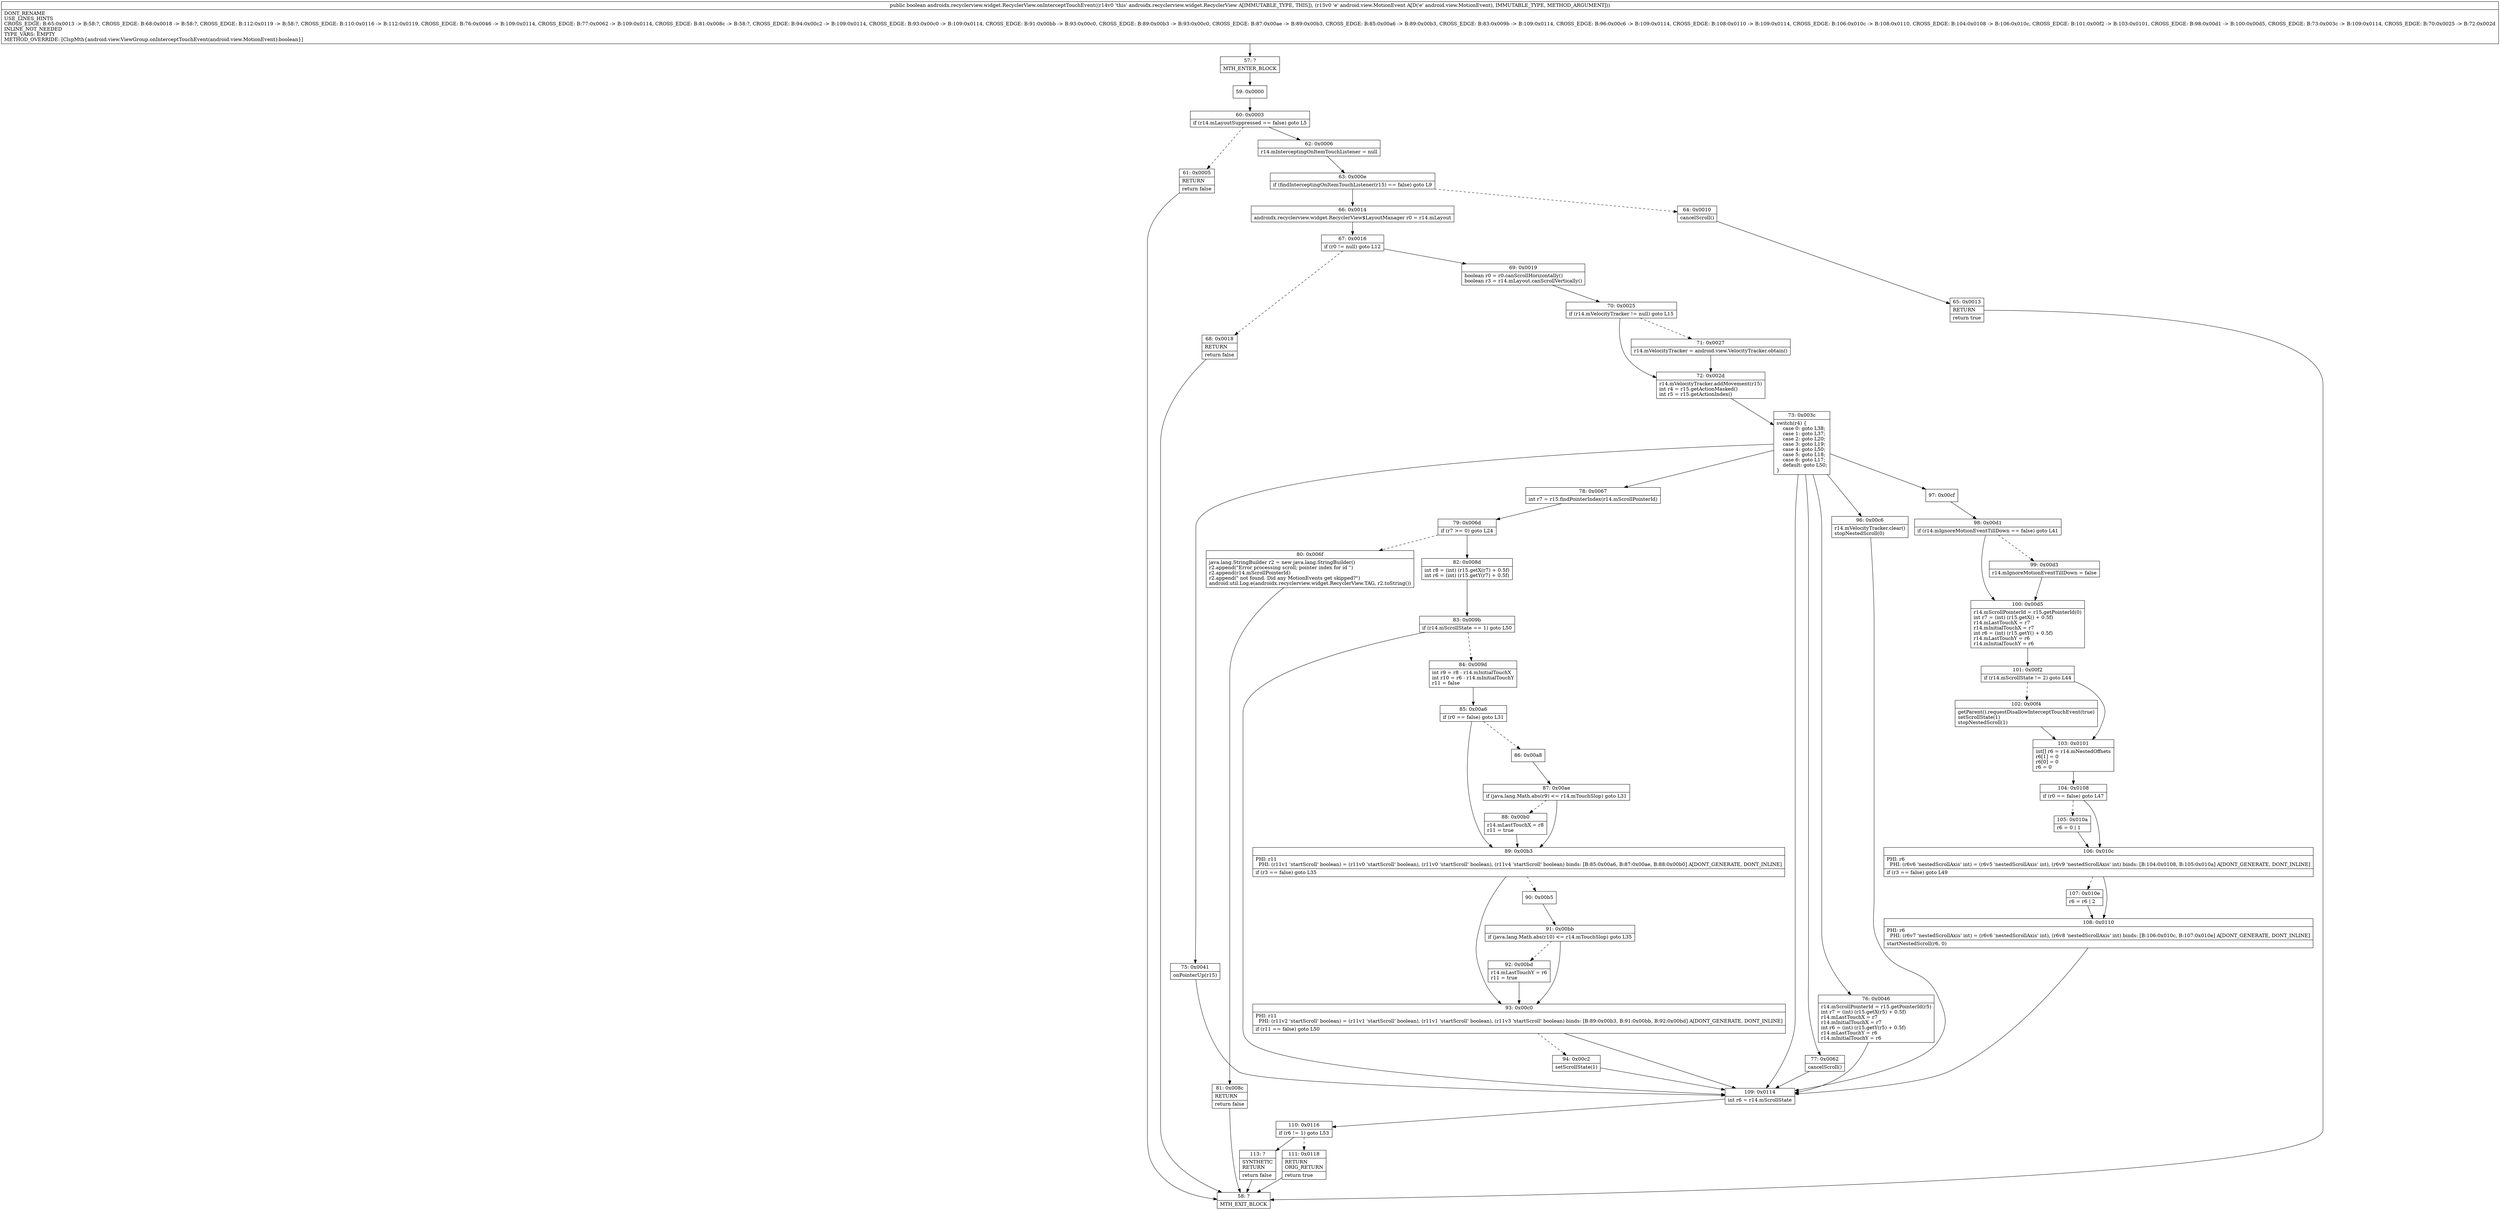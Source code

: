 digraph "CFG forandroidx.recyclerview.widget.RecyclerView.onInterceptTouchEvent(Landroid\/view\/MotionEvent;)Z" {
Node_57 [shape=record,label="{57\:\ ?|MTH_ENTER_BLOCK\l}"];
Node_59 [shape=record,label="{59\:\ 0x0000}"];
Node_60 [shape=record,label="{60\:\ 0x0003|if (r14.mLayoutSuppressed == false) goto L5\l}"];
Node_61 [shape=record,label="{61\:\ 0x0005|RETURN\l|return false\l}"];
Node_58 [shape=record,label="{58\:\ ?|MTH_EXIT_BLOCK\l}"];
Node_62 [shape=record,label="{62\:\ 0x0006|r14.mInterceptingOnItemTouchListener = null\l}"];
Node_63 [shape=record,label="{63\:\ 0x000e|if (findInterceptingOnItemTouchListener(r15) == false) goto L9\l}"];
Node_64 [shape=record,label="{64\:\ 0x0010|cancelScroll()\l}"];
Node_65 [shape=record,label="{65\:\ 0x0013|RETURN\l|return true\l}"];
Node_66 [shape=record,label="{66\:\ 0x0014|androidx.recyclerview.widget.RecyclerView$LayoutManager r0 = r14.mLayout\l}"];
Node_67 [shape=record,label="{67\:\ 0x0016|if (r0 != null) goto L12\l}"];
Node_68 [shape=record,label="{68\:\ 0x0018|RETURN\l|return false\l}"];
Node_69 [shape=record,label="{69\:\ 0x0019|boolean r0 = r0.canScrollHorizontally()\lboolean r3 = r14.mLayout.canScrollVertically()\l}"];
Node_70 [shape=record,label="{70\:\ 0x0025|if (r14.mVelocityTracker != null) goto L15\l}"];
Node_71 [shape=record,label="{71\:\ 0x0027|r14.mVelocityTracker = android.view.VelocityTracker.obtain()\l}"];
Node_72 [shape=record,label="{72\:\ 0x002d|r14.mVelocityTracker.addMovement(r15)\lint r4 = r15.getActionMasked()\lint r5 = r15.getActionIndex()\l}"];
Node_73 [shape=record,label="{73\:\ 0x003c|switch(r4) \{\l    case 0: goto L38;\l    case 1: goto L37;\l    case 2: goto L20;\l    case 3: goto L19;\l    case 4: goto L50;\l    case 5: goto L18;\l    case 6: goto L17;\l    default: goto L50;\l\}\l}"];
Node_75 [shape=record,label="{75\:\ 0x0041|onPointerUp(r15)\l}"];
Node_76 [shape=record,label="{76\:\ 0x0046|r14.mScrollPointerId = r15.getPointerId(r5)\lint r7 = (int) (r15.getX(r5) + 0.5f)\lr14.mLastTouchX = r7\lr14.mInitialTouchX = r7\lint r6 = (int) (r15.getY(r5) + 0.5f)\lr14.mLastTouchY = r6\lr14.mInitialTouchY = r6\l}"];
Node_77 [shape=record,label="{77\:\ 0x0062|cancelScroll()\l}"];
Node_78 [shape=record,label="{78\:\ 0x0067|int r7 = r15.findPointerIndex(r14.mScrollPointerId)\l}"];
Node_79 [shape=record,label="{79\:\ 0x006d|if (r7 \>= 0) goto L24\l}"];
Node_80 [shape=record,label="{80\:\ 0x006f|java.lang.StringBuilder r2 = new java.lang.StringBuilder()\lr2.append(\"Error processing scroll; pointer index for id \")\lr2.append(r14.mScrollPointerId)\lr2.append(\" not found. Did any MotionEvents get skipped?\")\landroid.util.Log.e(androidx.recyclerview.widget.RecyclerView.TAG, r2.toString())\l}"];
Node_81 [shape=record,label="{81\:\ 0x008c|RETURN\l|return false\l}"];
Node_82 [shape=record,label="{82\:\ 0x008d|int r8 = (int) (r15.getX(r7) + 0.5f)\lint r6 = (int) (r15.getY(r7) + 0.5f)\l}"];
Node_83 [shape=record,label="{83\:\ 0x009b|if (r14.mScrollState == 1) goto L50\l}"];
Node_84 [shape=record,label="{84\:\ 0x009d|int r9 = r8 \- r14.mInitialTouchX\lint r10 = r6 \- r14.mInitialTouchY\lr11 = false\l}"];
Node_85 [shape=record,label="{85\:\ 0x00a6|if (r0 == false) goto L31\l}"];
Node_86 [shape=record,label="{86\:\ 0x00a8}"];
Node_87 [shape=record,label="{87\:\ 0x00ae|if (java.lang.Math.abs(r9) \<= r14.mTouchSlop) goto L31\l}"];
Node_88 [shape=record,label="{88\:\ 0x00b0|r14.mLastTouchX = r8\lr11 = true\l}"];
Node_89 [shape=record,label="{89\:\ 0x00b3|PHI: r11 \l  PHI: (r11v1 'startScroll' boolean) = (r11v0 'startScroll' boolean), (r11v0 'startScroll' boolean), (r11v4 'startScroll' boolean) binds: [B:85:0x00a6, B:87:0x00ae, B:88:0x00b0] A[DONT_GENERATE, DONT_INLINE]\l|if (r3 == false) goto L35\l}"];
Node_90 [shape=record,label="{90\:\ 0x00b5}"];
Node_91 [shape=record,label="{91\:\ 0x00bb|if (java.lang.Math.abs(r10) \<= r14.mTouchSlop) goto L35\l}"];
Node_92 [shape=record,label="{92\:\ 0x00bd|r14.mLastTouchY = r6\lr11 = true\l}"];
Node_93 [shape=record,label="{93\:\ 0x00c0|PHI: r11 \l  PHI: (r11v2 'startScroll' boolean) = (r11v1 'startScroll' boolean), (r11v1 'startScroll' boolean), (r11v3 'startScroll' boolean) binds: [B:89:0x00b3, B:91:0x00bb, B:92:0x00bd] A[DONT_GENERATE, DONT_INLINE]\l|if (r11 == false) goto L50\l}"];
Node_94 [shape=record,label="{94\:\ 0x00c2|setScrollState(1)\l}"];
Node_96 [shape=record,label="{96\:\ 0x00c6|r14.mVelocityTracker.clear()\lstopNestedScroll(0)\l}"];
Node_97 [shape=record,label="{97\:\ 0x00cf}"];
Node_98 [shape=record,label="{98\:\ 0x00d1|if (r14.mIgnoreMotionEventTillDown == false) goto L41\l}"];
Node_99 [shape=record,label="{99\:\ 0x00d3|r14.mIgnoreMotionEventTillDown = false\l}"];
Node_100 [shape=record,label="{100\:\ 0x00d5|r14.mScrollPointerId = r15.getPointerId(0)\lint r7 = (int) (r15.getX() + 0.5f)\lr14.mLastTouchX = r7\lr14.mInitialTouchX = r7\lint r6 = (int) (r15.getY() + 0.5f)\lr14.mLastTouchY = r6\lr14.mInitialTouchY = r6\l}"];
Node_101 [shape=record,label="{101\:\ 0x00f2|if (r14.mScrollState != 2) goto L44\l}"];
Node_102 [shape=record,label="{102\:\ 0x00f4|getParent().requestDisallowInterceptTouchEvent(true)\lsetScrollState(1)\lstopNestedScroll(1)\l}"];
Node_103 [shape=record,label="{103\:\ 0x0101|int[] r6 = r14.mNestedOffsets\lr6[1] = 0\lr6[0] = 0\lr6 = 0\l}"];
Node_104 [shape=record,label="{104\:\ 0x0108|if (r0 == false) goto L47\l}"];
Node_105 [shape=record,label="{105\:\ 0x010a|r6 = 0 \| 1\l}"];
Node_106 [shape=record,label="{106\:\ 0x010c|PHI: r6 \l  PHI: (r6v6 'nestedScrollAxis' int) = (r6v5 'nestedScrollAxis' int), (r6v9 'nestedScrollAxis' int) binds: [B:104:0x0108, B:105:0x010a] A[DONT_GENERATE, DONT_INLINE]\l|if (r3 == false) goto L49\l}"];
Node_107 [shape=record,label="{107\:\ 0x010e|r6 = r6 \| 2\l}"];
Node_108 [shape=record,label="{108\:\ 0x0110|PHI: r6 \l  PHI: (r6v7 'nestedScrollAxis' int) = (r6v6 'nestedScrollAxis' int), (r6v8 'nestedScrollAxis' int) binds: [B:106:0x010c, B:107:0x010e] A[DONT_GENERATE, DONT_INLINE]\l|startNestedScroll(r6, 0)\l}"];
Node_109 [shape=record,label="{109\:\ 0x0114|int r6 = r14.mScrollState\l}"];
Node_110 [shape=record,label="{110\:\ 0x0116|if (r6 != 1) goto L53\l}"];
Node_111 [shape=record,label="{111\:\ 0x0118|RETURN\lORIG_RETURN\l|return true\l}"];
Node_113 [shape=record,label="{113\:\ ?|SYNTHETIC\lRETURN\l|return false\l}"];
MethodNode[shape=record,label="{public boolean androidx.recyclerview.widget.RecyclerView.onInterceptTouchEvent((r14v0 'this' androidx.recyclerview.widget.RecyclerView A[IMMUTABLE_TYPE, THIS]), (r15v0 'e' android.view.MotionEvent A[D('e' android.view.MotionEvent), IMMUTABLE_TYPE, METHOD_ARGUMENT]))  | DONT_RENAME\lUSE_LINES_HINTS\lCROSS_EDGE: B:65:0x0013 \-\> B:58:?, CROSS_EDGE: B:68:0x0018 \-\> B:58:?, CROSS_EDGE: B:112:0x0119 \-\> B:58:?, CROSS_EDGE: B:110:0x0116 \-\> B:112:0x0119, CROSS_EDGE: B:76:0x0046 \-\> B:109:0x0114, CROSS_EDGE: B:77:0x0062 \-\> B:109:0x0114, CROSS_EDGE: B:81:0x008c \-\> B:58:?, CROSS_EDGE: B:94:0x00c2 \-\> B:109:0x0114, CROSS_EDGE: B:93:0x00c0 \-\> B:109:0x0114, CROSS_EDGE: B:91:0x00bb \-\> B:93:0x00c0, CROSS_EDGE: B:89:0x00b3 \-\> B:93:0x00c0, CROSS_EDGE: B:87:0x00ae \-\> B:89:0x00b3, CROSS_EDGE: B:85:0x00a6 \-\> B:89:0x00b3, CROSS_EDGE: B:83:0x009b \-\> B:109:0x0114, CROSS_EDGE: B:96:0x00c6 \-\> B:109:0x0114, CROSS_EDGE: B:108:0x0110 \-\> B:109:0x0114, CROSS_EDGE: B:106:0x010c \-\> B:108:0x0110, CROSS_EDGE: B:104:0x0108 \-\> B:106:0x010c, CROSS_EDGE: B:101:0x00f2 \-\> B:103:0x0101, CROSS_EDGE: B:98:0x00d1 \-\> B:100:0x00d5, CROSS_EDGE: B:73:0x003c \-\> B:109:0x0114, CROSS_EDGE: B:70:0x0025 \-\> B:72:0x002d\lINLINE_NOT_NEEDED\lTYPE_VARS: EMPTY\lMETHOD_OVERRIDE: [ClspMth\{android.view.ViewGroup.onInterceptTouchEvent(android.view.MotionEvent):boolean\}]\l}"];
MethodNode -> Node_57;Node_57 -> Node_59;
Node_59 -> Node_60;
Node_60 -> Node_61[style=dashed];
Node_60 -> Node_62;
Node_61 -> Node_58;
Node_62 -> Node_63;
Node_63 -> Node_64[style=dashed];
Node_63 -> Node_66;
Node_64 -> Node_65;
Node_65 -> Node_58;
Node_66 -> Node_67;
Node_67 -> Node_68[style=dashed];
Node_67 -> Node_69;
Node_68 -> Node_58;
Node_69 -> Node_70;
Node_70 -> Node_71[style=dashed];
Node_70 -> Node_72;
Node_71 -> Node_72;
Node_72 -> Node_73;
Node_73 -> Node_75;
Node_73 -> Node_76;
Node_73 -> Node_77;
Node_73 -> Node_78;
Node_73 -> Node_96;
Node_73 -> Node_97;
Node_73 -> Node_109;
Node_75 -> Node_109;
Node_76 -> Node_109;
Node_77 -> Node_109;
Node_78 -> Node_79;
Node_79 -> Node_80[style=dashed];
Node_79 -> Node_82;
Node_80 -> Node_81;
Node_81 -> Node_58;
Node_82 -> Node_83;
Node_83 -> Node_84[style=dashed];
Node_83 -> Node_109;
Node_84 -> Node_85;
Node_85 -> Node_86[style=dashed];
Node_85 -> Node_89;
Node_86 -> Node_87;
Node_87 -> Node_88[style=dashed];
Node_87 -> Node_89;
Node_88 -> Node_89;
Node_89 -> Node_90[style=dashed];
Node_89 -> Node_93;
Node_90 -> Node_91;
Node_91 -> Node_92[style=dashed];
Node_91 -> Node_93;
Node_92 -> Node_93;
Node_93 -> Node_94[style=dashed];
Node_93 -> Node_109;
Node_94 -> Node_109;
Node_96 -> Node_109;
Node_97 -> Node_98;
Node_98 -> Node_99[style=dashed];
Node_98 -> Node_100;
Node_99 -> Node_100;
Node_100 -> Node_101;
Node_101 -> Node_102[style=dashed];
Node_101 -> Node_103;
Node_102 -> Node_103;
Node_103 -> Node_104;
Node_104 -> Node_105[style=dashed];
Node_104 -> Node_106;
Node_105 -> Node_106;
Node_106 -> Node_107[style=dashed];
Node_106 -> Node_108;
Node_107 -> Node_108;
Node_108 -> Node_109;
Node_109 -> Node_110;
Node_110 -> Node_111[style=dashed];
Node_110 -> Node_113;
Node_111 -> Node_58;
Node_113 -> Node_58;
}

